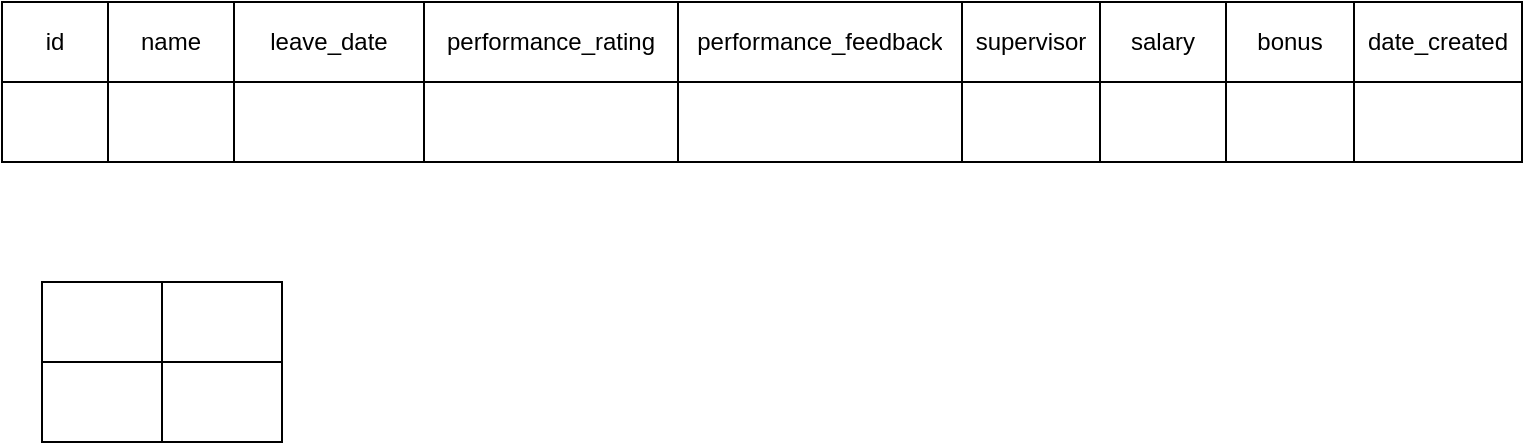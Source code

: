 <mxfile version="15.5.0" type="github">
  <diagram id="R2lEEEUBdFMjLlhIrx00" name="Page-1">
    <mxGraphModel dx="1186" dy="614" grid="1" gridSize="10" guides="1" tooltips="1" connect="1" arrows="1" fold="1" page="1" pageScale="1" pageWidth="850" pageHeight="1100" math="0" shadow="0" extFonts="Permanent Marker^https://fonts.googleapis.com/css?family=Permanent+Marker">
      <root>
        <mxCell id="0" />
        <mxCell id="1" parent="0" />
        <mxCell id="baubWvnDaUA_saS2QGwn-3" value="" style="shape=table;startSize=0;container=1;collapsible=0;childLayout=tableLayout;whiteSpace=wrap;" parent="1" vertex="1">
          <mxGeometry x="50" y="80" width="760" height="80" as="geometry" />
        </mxCell>
        <mxCell id="baubWvnDaUA_saS2QGwn-4" value="" style="shape=partialRectangle;collapsible=0;dropTarget=0;pointerEvents=0;fillColor=none;top=0;left=0;bottom=0;right=0;points=[[0,0.5],[1,0.5]];portConstraint=eastwest;" parent="baubWvnDaUA_saS2QGwn-3" vertex="1">
          <mxGeometry width="760" height="40" as="geometry" />
        </mxCell>
        <mxCell id="baubWvnDaUA_saS2QGwn-5" value="id" style="shape=partialRectangle;html=1;connectable=0;overflow=hidden;fillColor=none;top=0;left=0;bottom=0;right=0;pointerEvents=1;whiteSpace=wrap;" parent="baubWvnDaUA_saS2QGwn-4" vertex="1">
          <mxGeometry width="53" height="40" as="geometry">
            <mxRectangle width="53" height="40" as="alternateBounds" />
          </mxGeometry>
        </mxCell>
        <mxCell id="baubWvnDaUA_saS2QGwn-6" value="name" style="shape=partialRectangle;html=1;connectable=0;overflow=hidden;fillColor=none;top=0;left=0;bottom=0;right=0;pointerEvents=1;whiteSpace=wrap;" parent="baubWvnDaUA_saS2QGwn-4" vertex="1">
          <mxGeometry x="53" width="63" height="40" as="geometry">
            <mxRectangle width="63" height="40" as="alternateBounds" />
          </mxGeometry>
        </mxCell>
        <mxCell id="baubWvnDaUA_saS2QGwn-7" value="leave_date" style="shape=partialRectangle;html=1;connectable=0;overflow=hidden;fillColor=none;top=0;left=0;bottom=0;right=0;pointerEvents=1;whiteSpace=wrap;" parent="baubWvnDaUA_saS2QGwn-4" vertex="1">
          <mxGeometry x="116" width="95" height="40" as="geometry">
            <mxRectangle width="95" height="40" as="alternateBounds" />
          </mxGeometry>
        </mxCell>
        <mxCell id="baubWvnDaUA_saS2QGwn-8" value="performance_rating" style="shape=partialRectangle;html=1;connectable=0;overflow=hidden;fillColor=none;top=0;left=0;bottom=0;right=0;pointerEvents=1;whiteSpace=wrap;" parent="baubWvnDaUA_saS2QGwn-4" vertex="1">
          <mxGeometry x="211" width="127" height="40" as="geometry">
            <mxRectangle width="127" height="40" as="alternateBounds" />
          </mxGeometry>
        </mxCell>
        <mxCell id="baubWvnDaUA_saS2QGwn-9" value="performance_feedback" style="shape=partialRectangle;html=1;connectable=0;overflow=hidden;fillColor=none;top=0;left=0;bottom=0;right=0;pointerEvents=1;whiteSpace=wrap;" parent="baubWvnDaUA_saS2QGwn-4" vertex="1">
          <mxGeometry x="338" width="142" height="40" as="geometry">
            <mxRectangle width="142" height="40" as="alternateBounds" />
          </mxGeometry>
        </mxCell>
        <mxCell id="baubWvnDaUA_saS2QGwn-10" value="supervisor" style="shape=partialRectangle;html=1;connectable=0;overflow=hidden;fillColor=none;top=0;left=0;bottom=0;right=0;pointerEvents=1;whiteSpace=wrap;" parent="baubWvnDaUA_saS2QGwn-4" vertex="1">
          <mxGeometry x="480" width="69" height="40" as="geometry">
            <mxRectangle width="69" height="40" as="alternateBounds" />
          </mxGeometry>
        </mxCell>
        <mxCell id="baubWvnDaUA_saS2QGwn-11" value="salary" style="shape=partialRectangle;html=1;connectable=0;overflow=hidden;fillColor=none;top=0;left=0;bottom=0;right=0;pointerEvents=1;whiteSpace=wrap;" parent="baubWvnDaUA_saS2QGwn-4" vertex="1">
          <mxGeometry x="549" width="63" height="40" as="geometry">
            <mxRectangle width="63" height="40" as="alternateBounds" />
          </mxGeometry>
        </mxCell>
        <mxCell id="baubWvnDaUA_saS2QGwn-12" value="bonus" style="shape=partialRectangle;html=1;connectable=0;overflow=hidden;fillColor=none;top=0;left=0;bottom=0;right=0;pointerEvents=1;whiteSpace=wrap;" parent="baubWvnDaUA_saS2QGwn-4" vertex="1">
          <mxGeometry x="612" width="64" height="40" as="geometry">
            <mxRectangle width="64" height="40" as="alternateBounds" />
          </mxGeometry>
        </mxCell>
        <mxCell id="baubWvnDaUA_saS2QGwn-13" value="date_created" style="shape=partialRectangle;html=1;connectable=0;overflow=hidden;fillColor=none;top=0;left=0;bottom=0;right=0;pointerEvents=1;whiteSpace=wrap;" parent="baubWvnDaUA_saS2QGwn-4" vertex="1">
          <mxGeometry x="676" width="84" height="40" as="geometry">
            <mxRectangle width="84" height="40" as="alternateBounds" />
          </mxGeometry>
        </mxCell>
        <mxCell id="baubWvnDaUA_saS2QGwn-14" value="" style="shape=partialRectangle;collapsible=0;dropTarget=0;pointerEvents=0;fillColor=none;top=0;left=0;bottom=0;right=0;points=[[0,0.5],[1,0.5]];portConstraint=eastwest;" parent="baubWvnDaUA_saS2QGwn-3" vertex="1">
          <mxGeometry y="40" width="760" height="40" as="geometry" />
        </mxCell>
        <mxCell id="baubWvnDaUA_saS2QGwn-15" value="" style="shape=partialRectangle;html=1;whiteSpace=wrap;connectable=0;overflow=hidden;fillColor=none;top=0;left=0;bottom=0;right=0;pointerEvents=1;" parent="baubWvnDaUA_saS2QGwn-14" vertex="1">
          <mxGeometry width="53" height="40" as="geometry">
            <mxRectangle width="53" height="40" as="alternateBounds" />
          </mxGeometry>
        </mxCell>
        <mxCell id="baubWvnDaUA_saS2QGwn-16" value="" style="shape=partialRectangle;html=1;whiteSpace=wrap;connectable=0;overflow=hidden;fillColor=none;top=0;left=0;bottom=0;right=0;pointerEvents=1;" parent="baubWvnDaUA_saS2QGwn-14" vertex="1">
          <mxGeometry x="53" width="63" height="40" as="geometry">
            <mxRectangle width="63" height="40" as="alternateBounds" />
          </mxGeometry>
        </mxCell>
        <mxCell id="baubWvnDaUA_saS2QGwn-17" value="" style="shape=partialRectangle;html=1;whiteSpace=wrap;connectable=0;overflow=hidden;fillColor=none;top=0;left=0;bottom=0;right=0;pointerEvents=1;" parent="baubWvnDaUA_saS2QGwn-14" vertex="1">
          <mxGeometry x="116" width="95" height="40" as="geometry">
            <mxRectangle width="95" height="40" as="alternateBounds" />
          </mxGeometry>
        </mxCell>
        <mxCell id="baubWvnDaUA_saS2QGwn-18" value="" style="shape=partialRectangle;html=1;whiteSpace=wrap;connectable=0;overflow=hidden;fillColor=none;top=0;left=0;bottom=0;right=0;pointerEvents=1;" parent="baubWvnDaUA_saS2QGwn-14" vertex="1">
          <mxGeometry x="211" width="127" height="40" as="geometry">
            <mxRectangle width="127" height="40" as="alternateBounds" />
          </mxGeometry>
        </mxCell>
        <mxCell id="baubWvnDaUA_saS2QGwn-19" value="" style="shape=partialRectangle;html=1;whiteSpace=wrap;connectable=0;overflow=hidden;fillColor=none;top=0;left=0;bottom=0;right=0;pointerEvents=1;" parent="baubWvnDaUA_saS2QGwn-14" vertex="1">
          <mxGeometry x="338" width="142" height="40" as="geometry">
            <mxRectangle width="142" height="40" as="alternateBounds" />
          </mxGeometry>
        </mxCell>
        <mxCell id="baubWvnDaUA_saS2QGwn-20" value="" style="shape=partialRectangle;html=1;whiteSpace=wrap;connectable=0;overflow=hidden;fillColor=none;top=0;left=0;bottom=0;right=0;pointerEvents=1;" parent="baubWvnDaUA_saS2QGwn-14" vertex="1">
          <mxGeometry x="480" width="69" height="40" as="geometry">
            <mxRectangle width="69" height="40" as="alternateBounds" />
          </mxGeometry>
        </mxCell>
        <mxCell id="baubWvnDaUA_saS2QGwn-21" value="" style="shape=partialRectangle;html=1;whiteSpace=wrap;connectable=0;overflow=hidden;fillColor=none;top=0;left=0;bottom=0;right=0;pointerEvents=1;" parent="baubWvnDaUA_saS2QGwn-14" vertex="1">
          <mxGeometry x="549" width="63" height="40" as="geometry">
            <mxRectangle width="63" height="40" as="alternateBounds" />
          </mxGeometry>
        </mxCell>
        <mxCell id="baubWvnDaUA_saS2QGwn-22" value="" style="shape=partialRectangle;html=1;whiteSpace=wrap;connectable=0;overflow=hidden;fillColor=none;top=0;left=0;bottom=0;right=0;pointerEvents=1;" parent="baubWvnDaUA_saS2QGwn-14" vertex="1">
          <mxGeometry x="612" width="64" height="40" as="geometry">
            <mxRectangle width="64" height="40" as="alternateBounds" />
          </mxGeometry>
        </mxCell>
        <mxCell id="baubWvnDaUA_saS2QGwn-23" value="" style="shape=partialRectangle;html=1;whiteSpace=wrap;connectable=0;overflow=hidden;fillColor=none;top=0;left=0;bottom=0;right=0;pointerEvents=1;" parent="baubWvnDaUA_saS2QGwn-14" vertex="1">
          <mxGeometry x="676" width="84" height="40" as="geometry">
            <mxRectangle width="84" height="40" as="alternateBounds" />
          </mxGeometry>
        </mxCell>
        <mxCell id="EJDwZ4C25BI0kBvDgZgt-1" value="" style="shape=table;startSize=0;container=1;collapsible=0;childLayout=tableLayout;html=0;" vertex="1" parent="1">
          <mxGeometry x="70" y="220" width="120" height="80" as="geometry" />
        </mxCell>
        <mxCell id="EJDwZ4C25BI0kBvDgZgt-2" value="" style="shape=partialRectangle;collapsible=0;dropTarget=0;pointerEvents=0;fillColor=none;top=0;left=0;bottom=0;right=0;points=[[0,0.5],[1,0.5]];portConstraint=eastwest;html=0;" vertex="1" parent="EJDwZ4C25BI0kBvDgZgt-1">
          <mxGeometry width="120" height="40" as="geometry" />
        </mxCell>
        <mxCell id="EJDwZ4C25BI0kBvDgZgt-3" value="" style="shape=partialRectangle;html=1;whiteSpace=wrap;connectable=0;overflow=hidden;fillColor=none;top=0;left=0;bottom=0;right=0;pointerEvents=1;" vertex="1" parent="EJDwZ4C25BI0kBvDgZgt-2">
          <mxGeometry width="60" height="40" as="geometry">
            <mxRectangle width="60" height="40" as="alternateBounds" />
          </mxGeometry>
        </mxCell>
        <mxCell id="EJDwZ4C25BI0kBvDgZgt-4" value="" style="shape=partialRectangle;html=1;whiteSpace=wrap;connectable=0;overflow=hidden;fillColor=none;top=0;left=0;bottom=0;right=0;pointerEvents=1;" vertex="1" parent="EJDwZ4C25BI0kBvDgZgt-2">
          <mxGeometry x="60" width="60" height="40" as="geometry">
            <mxRectangle width="60" height="40" as="alternateBounds" />
          </mxGeometry>
        </mxCell>
        <mxCell id="EJDwZ4C25BI0kBvDgZgt-5" value="" style="shape=partialRectangle;collapsible=0;dropTarget=0;pointerEvents=0;fillColor=none;top=0;left=0;bottom=0;right=0;points=[[0,0.5],[1,0.5]];portConstraint=eastwest;html=0;" vertex="1" parent="EJDwZ4C25BI0kBvDgZgt-1">
          <mxGeometry y="40" width="120" height="40" as="geometry" />
        </mxCell>
        <mxCell id="EJDwZ4C25BI0kBvDgZgt-6" value="" style="shape=partialRectangle;html=1;whiteSpace=wrap;connectable=0;overflow=hidden;fillColor=none;top=0;left=0;bottom=0;right=0;pointerEvents=1;" vertex="1" parent="EJDwZ4C25BI0kBvDgZgt-5">
          <mxGeometry width="60" height="40" as="geometry">
            <mxRectangle width="60" height="40" as="alternateBounds" />
          </mxGeometry>
        </mxCell>
        <mxCell id="EJDwZ4C25BI0kBvDgZgt-7" value="" style="shape=partialRectangle;html=1;whiteSpace=wrap;connectable=0;overflow=hidden;fillColor=none;top=0;left=0;bottom=0;right=0;pointerEvents=1;" vertex="1" parent="EJDwZ4C25BI0kBvDgZgt-5">
          <mxGeometry x="60" width="60" height="40" as="geometry">
            <mxRectangle width="60" height="40" as="alternateBounds" />
          </mxGeometry>
        </mxCell>
      </root>
    </mxGraphModel>
  </diagram>
</mxfile>

